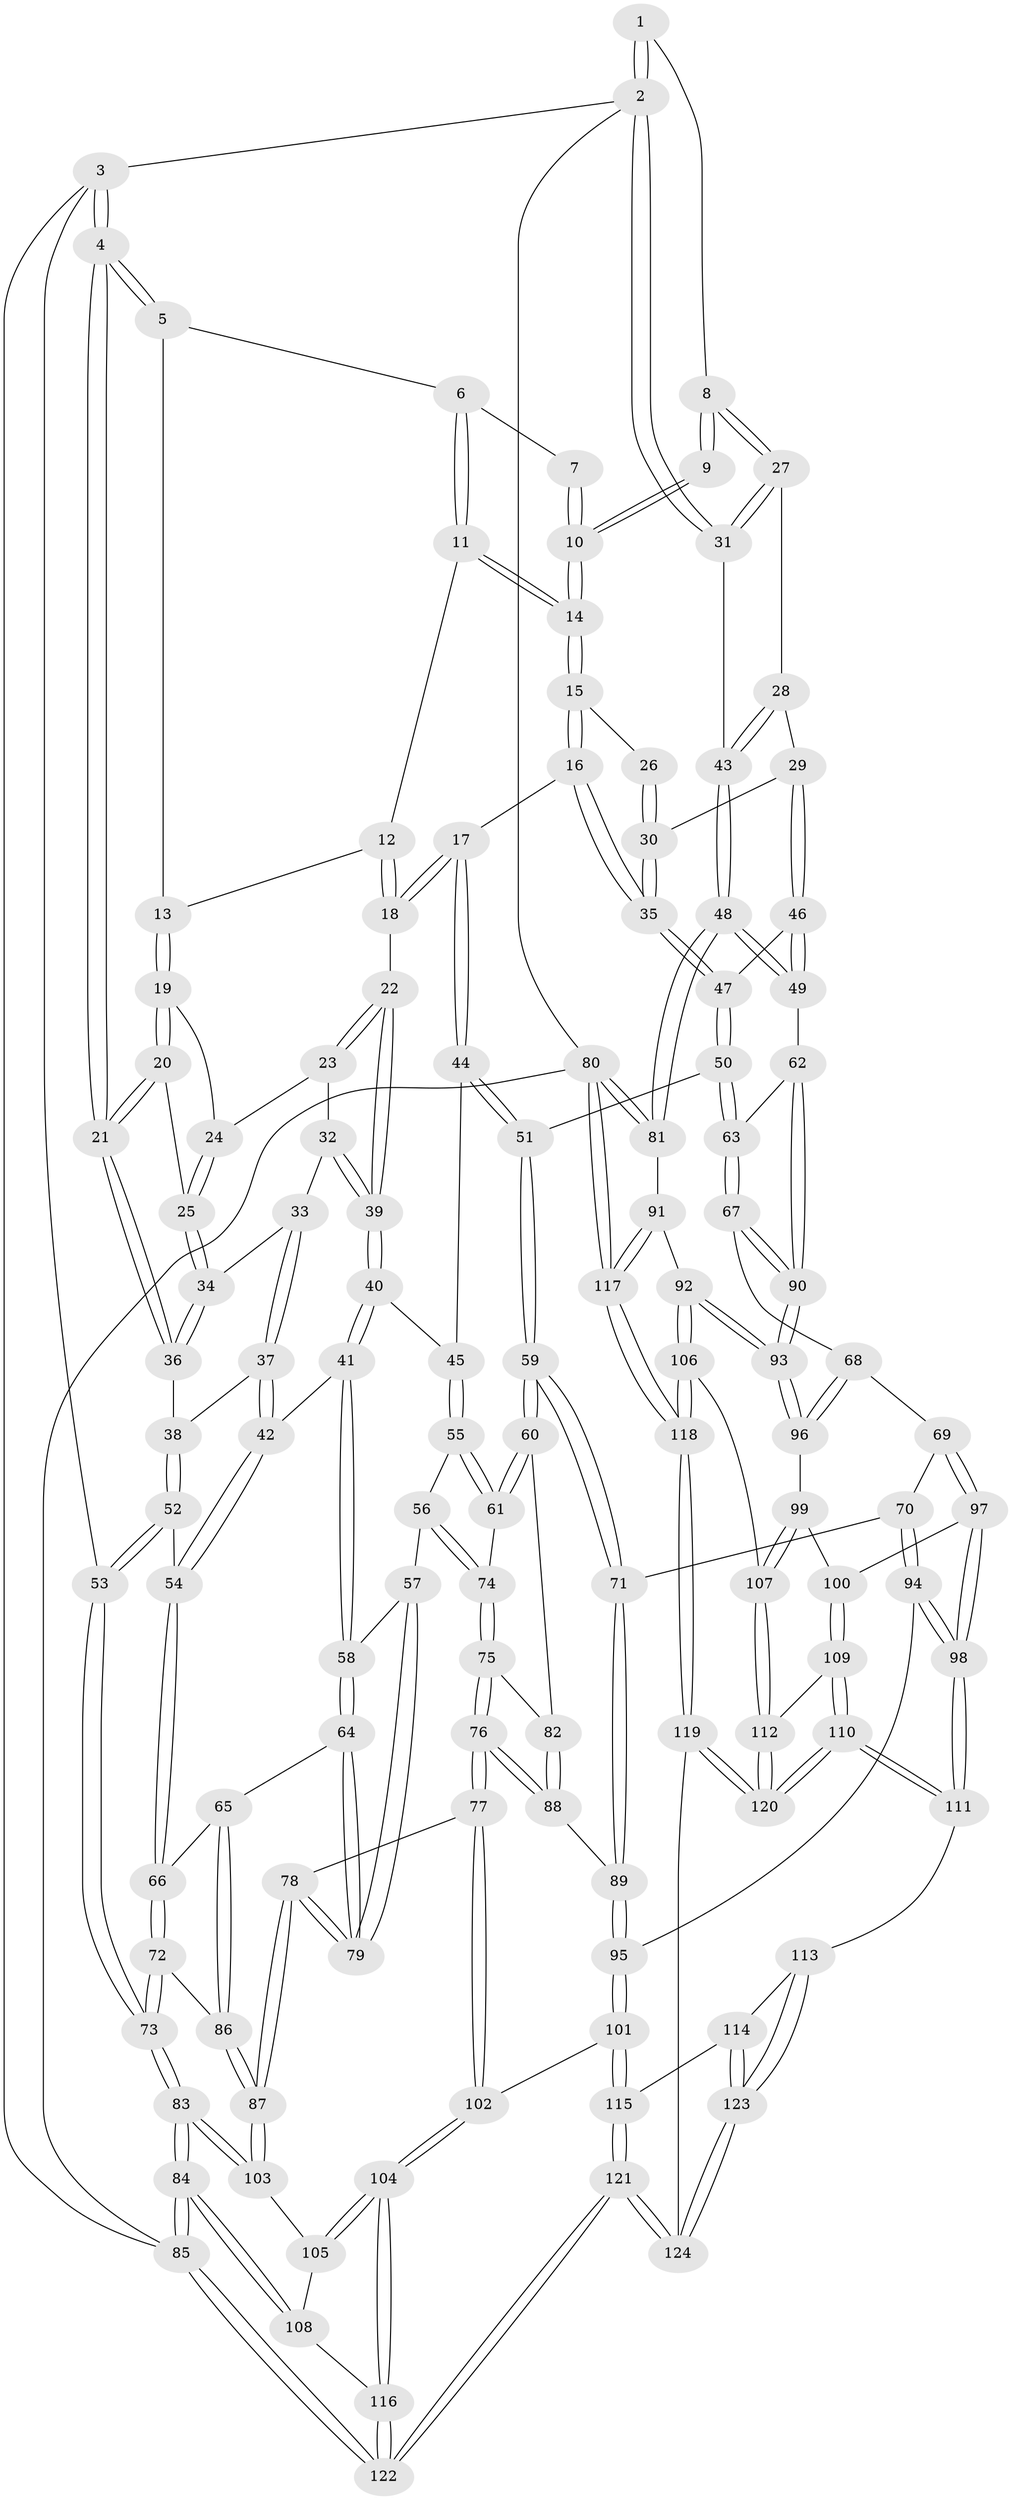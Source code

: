 // coarse degree distribution, {3: 0.09302325581395349, 5: 0.4069767441860465, 6: 0.11627906976744186, 4: 0.36046511627906974, 8: 0.011627906976744186, 7: 0.011627906976744186}
// Generated by graph-tools (version 1.1) at 2025/21/03/04/25 18:21:17]
// undirected, 124 vertices, 307 edges
graph export_dot {
graph [start="1"]
  node [color=gray90,style=filled];
  1 [pos="+0.692635033534312+0"];
  2 [pos="+1+0"];
  3 [pos="+0+0"];
  4 [pos="+0+0"];
  5 [pos="+0.2739474352953087+0"];
  6 [pos="+0.5589368705455147+0"];
  7 [pos="+0.5983318011201895+0"];
  8 [pos="+0.8036892969859744+0.17828578531309308"];
  9 [pos="+0.7706757731420695+0.17784558817803509"];
  10 [pos="+0.6772553466155269+0.12524910257293415"];
  11 [pos="+0.503989062878361+0.1086640730200282"];
  12 [pos="+0.4042621549496345+0.15974681786559417"];
  13 [pos="+0.3901904348815173+0.16115650731151657"];
  14 [pos="+0.5727579047444269+0.2060934682958877"];
  15 [pos="+0.5742379647349547+0.22986004575809738"];
  16 [pos="+0.5572440132838424+0.3115313195063307"];
  17 [pos="+0.5443509420573897+0.3164104864592545"];
  18 [pos="+0.515057925020696+0.316183189930867"];
  19 [pos="+0.37729808222945843+0.17064149156065345"];
  20 [pos="+0.08845844571665622+0.0596286440780118"];
  21 [pos="+0+0"];
  22 [pos="+0.4342352327337521+0.3389740024889346"];
  23 [pos="+0.38889607897621287+0.26451692893780915"];
  24 [pos="+0.36171575917184+0.20492677999994352"];
  25 [pos="+0.27439195125054755+0.25983846719083403"];
  26 [pos="+0.7203498465353559+0.21802076472066365"];
  27 [pos="+0.8291417303787032+0.18774389038832562"];
  28 [pos="+0.7964783782567367+0.33613459812059904"];
  29 [pos="+0.7934634734675632+0.341763734710963"];
  30 [pos="+0.6813176909993198+0.3050250057739828"];
  31 [pos="+1+0.04330201415233378"];
  32 [pos="+0.2990302250877292+0.31116873280772145"];
  33 [pos="+0.2773021933875504+0.2854813622091026"];
  34 [pos="+0.27387751605127103+0.2681340150451715"];
  35 [pos="+0.5914206488523511+0.33015407009247"];
  36 [pos="+0.12298601959458756+0.31083859114468926"];
  37 [pos="+0.17732001310611936+0.39042318503453194"];
  38 [pos="+0.1524987374118147+0.3737820784378109"];
  39 [pos="+0.3637474171802735+0.40172925108744767"];
  40 [pos="+0.36015053680032894+0.41325567606542907"];
  41 [pos="+0.2665977507297742+0.46135654982466306"];
  42 [pos="+0.2058687243859819+0.43523708871674516"];
  43 [pos="+1+0.3202089901244882"];
  44 [pos="+0.5113474480064845+0.48104101557155265"];
  45 [pos="+0.40996345668482426+0.47418031212045436"];
  46 [pos="+0.7941068477347175+0.4289247461802806"];
  47 [pos="+0.6704406620256945+0.45927169691422154"];
  48 [pos="+1+0.5550087383496412"];
  49 [pos="+0.9344731297629293+0.5395366999175477"];
  50 [pos="+0.6579191417578566+0.4837784323222644"];
  51 [pos="+0.5511426030324003+0.5238399946418637"];
  52 [pos="+0.053519234217672323+0.4329493907477852"];
  53 [pos="+0+0.35090385733867396"];
  54 [pos="+0.10352294976736605+0.531066065546315"];
  55 [pos="+0.40785611994312054+0.5363286245405023"];
  56 [pos="+0.37929069300662127+0.5720904518630201"];
  57 [pos="+0.35064155703691974+0.5770851311787696"];
  58 [pos="+0.2662566402290883+0.5447800583531651"];
  59 [pos="+0.5271492029200562+0.6067840644978314"];
  60 [pos="+0.5267333119609604+0.6068111374844904"];
  61 [pos="+0.48285046140475957+0.5857555682984608"];
  62 [pos="+0.8985931327431717+0.5609698119803924"];
  63 [pos="+0.70069853054638+0.6157623674036368"];
  64 [pos="+0.23894448647860814+0.5879390205996607"];
  65 [pos="+0.2120721027858857+0.5953901272351624"];
  66 [pos="+0.10278609522835072+0.5340176044647196"];
  67 [pos="+0.6861509467657613+0.6432176075864975"];
  68 [pos="+0.6613793343437947+0.6636942489211757"];
  69 [pos="+0.6097453464957812+0.6703754373551395"];
  70 [pos="+0.5780735292027728+0.6622445645843075"];
  71 [pos="+0.5644898981697355+0.6526512254148994"];
  72 [pos="+0.04942679222453112+0.5829799576804565"];
  73 [pos="+0+0.6104394723208427"];
  74 [pos="+0.3970542693249569+0.6099763825329946"];
  75 [pos="+0.4047280670497205+0.6428890471610847"];
  76 [pos="+0.3495181752570072+0.7130786472166131"];
  77 [pos="+0.32849320744550176+0.7253785628185131"];
  78 [pos="+0.3155242341566029+0.7154798316704781"];
  79 [pos="+0.3149794269085021+0.713715702671642"];
  80 [pos="+1+1"];
  81 [pos="+1+0.7263286496271354"];
  82 [pos="+0.4645794644902804+0.6424920884453708"];
  83 [pos="+0+0.6539572062388121"];
  84 [pos="+0+0.8040805954488756"];
  85 [pos="+0+1"];
  86 [pos="+0.14015716025335653+0.6954092052628223"];
  87 [pos="+0.14275643645520217+0.7388390534406951"];
  88 [pos="+0.44971313322340156+0.7105731435896924"];
  89 [pos="+0.4697680221025346+0.7261437835293865"];
  90 [pos="+0.7948340123761624+0.7173337350693626"];
  91 [pos="+0.8868108532352627+0.8298653511747104"];
  92 [pos="+0.8249040690359896+0.8280590699776992"];
  93 [pos="+0.8067748795715068+0.8003016511807234"];
  94 [pos="+0.49785674613765335+0.8277880928379602"];
  95 [pos="+0.49260636915975653+0.8263567710524876"];
  96 [pos="+0.6928768310967843+0.751068534948601"];
  97 [pos="+0.6013514891544512+0.8252887664754248"];
  98 [pos="+0.5064476008748642+0.8337319798714974"];
  99 [pos="+0.6447930099701948+0.8245817005156341"];
  100 [pos="+0.6118475798158671+0.8296761908058782"];
  101 [pos="+0.35646635806422783+0.843263018559176"];
  102 [pos="+0.35359172469970485+0.8406316621477014"];
  103 [pos="+0.1397560366354009+0.743929820064427"];
  104 [pos="+0.1533755608958059+0.8754819353201927"];
  105 [pos="+0.1330649736806532+0.7965885435635729"];
  106 [pos="+0.7875719437018964+0.8633319487789046"];
  107 [pos="+0.7184017599050982+0.8645961593622187"];
  108 [pos="+0+0.8040826817917338"];
  109 [pos="+0.6205428648130477+0.889102734868432"];
  110 [pos="+0.5409528014505227+0.9611789547060969"];
  111 [pos="+0.5253641248325335+0.9434207571186656"];
  112 [pos="+0.6575231131174697+0.9388370848588076"];
  113 [pos="+0.4844722002066858+0.952749434941753"];
  114 [pos="+0.3849343410663044+0.9362843597245387"];
  115 [pos="+0.3572297156535204+0.8583299179006835"];
  116 [pos="+0.15186292575200694+0.8793200276204469"];
  117 [pos="+0.9252479602921203+1"];
  118 [pos="+0.7208165125069121+1"];
  119 [pos="+0.6744576711850119+1"];
  120 [pos="+0.6565040724392355+1"];
  121 [pos="+0.013472995405205046+1"];
  122 [pos="+0+1"];
  123 [pos="+0.37815938719727415+1"];
  124 [pos="+0.35332828866992516+1"];
  1 -- 2;
  1 -- 2;
  1 -- 8;
  2 -- 3;
  2 -- 31;
  2 -- 31;
  2 -- 80;
  3 -- 4;
  3 -- 4;
  3 -- 53;
  3 -- 85;
  4 -- 5;
  4 -- 5;
  4 -- 21;
  4 -- 21;
  5 -- 6;
  5 -- 13;
  6 -- 7;
  6 -- 11;
  6 -- 11;
  7 -- 10;
  7 -- 10;
  8 -- 9;
  8 -- 9;
  8 -- 27;
  8 -- 27;
  9 -- 10;
  9 -- 10;
  10 -- 14;
  10 -- 14;
  11 -- 12;
  11 -- 14;
  11 -- 14;
  12 -- 13;
  12 -- 18;
  12 -- 18;
  13 -- 19;
  13 -- 19;
  14 -- 15;
  14 -- 15;
  15 -- 16;
  15 -- 16;
  15 -- 26;
  16 -- 17;
  16 -- 35;
  16 -- 35;
  17 -- 18;
  17 -- 18;
  17 -- 44;
  17 -- 44;
  18 -- 22;
  19 -- 20;
  19 -- 20;
  19 -- 24;
  20 -- 21;
  20 -- 21;
  20 -- 25;
  21 -- 36;
  21 -- 36;
  22 -- 23;
  22 -- 23;
  22 -- 39;
  22 -- 39;
  23 -- 24;
  23 -- 32;
  24 -- 25;
  24 -- 25;
  25 -- 34;
  25 -- 34;
  26 -- 30;
  26 -- 30;
  27 -- 28;
  27 -- 31;
  27 -- 31;
  28 -- 29;
  28 -- 43;
  28 -- 43;
  29 -- 30;
  29 -- 46;
  29 -- 46;
  30 -- 35;
  30 -- 35;
  31 -- 43;
  32 -- 33;
  32 -- 39;
  32 -- 39;
  33 -- 34;
  33 -- 37;
  33 -- 37;
  34 -- 36;
  34 -- 36;
  35 -- 47;
  35 -- 47;
  36 -- 38;
  37 -- 38;
  37 -- 42;
  37 -- 42;
  38 -- 52;
  38 -- 52;
  39 -- 40;
  39 -- 40;
  40 -- 41;
  40 -- 41;
  40 -- 45;
  41 -- 42;
  41 -- 58;
  41 -- 58;
  42 -- 54;
  42 -- 54;
  43 -- 48;
  43 -- 48;
  44 -- 45;
  44 -- 51;
  44 -- 51;
  45 -- 55;
  45 -- 55;
  46 -- 47;
  46 -- 49;
  46 -- 49;
  47 -- 50;
  47 -- 50;
  48 -- 49;
  48 -- 49;
  48 -- 81;
  48 -- 81;
  49 -- 62;
  50 -- 51;
  50 -- 63;
  50 -- 63;
  51 -- 59;
  51 -- 59;
  52 -- 53;
  52 -- 53;
  52 -- 54;
  53 -- 73;
  53 -- 73;
  54 -- 66;
  54 -- 66;
  55 -- 56;
  55 -- 61;
  55 -- 61;
  56 -- 57;
  56 -- 74;
  56 -- 74;
  57 -- 58;
  57 -- 79;
  57 -- 79;
  58 -- 64;
  58 -- 64;
  59 -- 60;
  59 -- 60;
  59 -- 71;
  59 -- 71;
  60 -- 61;
  60 -- 61;
  60 -- 82;
  61 -- 74;
  62 -- 63;
  62 -- 90;
  62 -- 90;
  63 -- 67;
  63 -- 67;
  64 -- 65;
  64 -- 79;
  64 -- 79;
  65 -- 66;
  65 -- 86;
  65 -- 86;
  66 -- 72;
  66 -- 72;
  67 -- 68;
  67 -- 90;
  67 -- 90;
  68 -- 69;
  68 -- 96;
  68 -- 96;
  69 -- 70;
  69 -- 97;
  69 -- 97;
  70 -- 71;
  70 -- 94;
  70 -- 94;
  71 -- 89;
  71 -- 89;
  72 -- 73;
  72 -- 73;
  72 -- 86;
  73 -- 83;
  73 -- 83;
  74 -- 75;
  74 -- 75;
  75 -- 76;
  75 -- 76;
  75 -- 82;
  76 -- 77;
  76 -- 77;
  76 -- 88;
  76 -- 88;
  77 -- 78;
  77 -- 102;
  77 -- 102;
  78 -- 79;
  78 -- 79;
  78 -- 87;
  78 -- 87;
  80 -- 81;
  80 -- 81;
  80 -- 117;
  80 -- 117;
  80 -- 85;
  81 -- 91;
  82 -- 88;
  82 -- 88;
  83 -- 84;
  83 -- 84;
  83 -- 103;
  83 -- 103;
  84 -- 85;
  84 -- 85;
  84 -- 108;
  84 -- 108;
  85 -- 122;
  85 -- 122;
  86 -- 87;
  86 -- 87;
  87 -- 103;
  87 -- 103;
  88 -- 89;
  89 -- 95;
  89 -- 95;
  90 -- 93;
  90 -- 93;
  91 -- 92;
  91 -- 117;
  91 -- 117;
  92 -- 93;
  92 -- 93;
  92 -- 106;
  92 -- 106;
  93 -- 96;
  93 -- 96;
  94 -- 95;
  94 -- 98;
  94 -- 98;
  95 -- 101;
  95 -- 101;
  96 -- 99;
  97 -- 98;
  97 -- 98;
  97 -- 100;
  98 -- 111;
  98 -- 111;
  99 -- 100;
  99 -- 107;
  99 -- 107;
  100 -- 109;
  100 -- 109;
  101 -- 102;
  101 -- 115;
  101 -- 115;
  102 -- 104;
  102 -- 104;
  103 -- 105;
  104 -- 105;
  104 -- 105;
  104 -- 116;
  104 -- 116;
  105 -- 108;
  106 -- 107;
  106 -- 118;
  106 -- 118;
  107 -- 112;
  107 -- 112;
  108 -- 116;
  109 -- 110;
  109 -- 110;
  109 -- 112;
  110 -- 111;
  110 -- 111;
  110 -- 120;
  110 -- 120;
  111 -- 113;
  112 -- 120;
  112 -- 120;
  113 -- 114;
  113 -- 123;
  113 -- 123;
  114 -- 115;
  114 -- 123;
  114 -- 123;
  115 -- 121;
  115 -- 121;
  116 -- 122;
  116 -- 122;
  117 -- 118;
  117 -- 118;
  118 -- 119;
  118 -- 119;
  119 -- 120;
  119 -- 120;
  119 -- 124;
  121 -- 122;
  121 -- 122;
  121 -- 124;
  121 -- 124;
  123 -- 124;
  123 -- 124;
}
